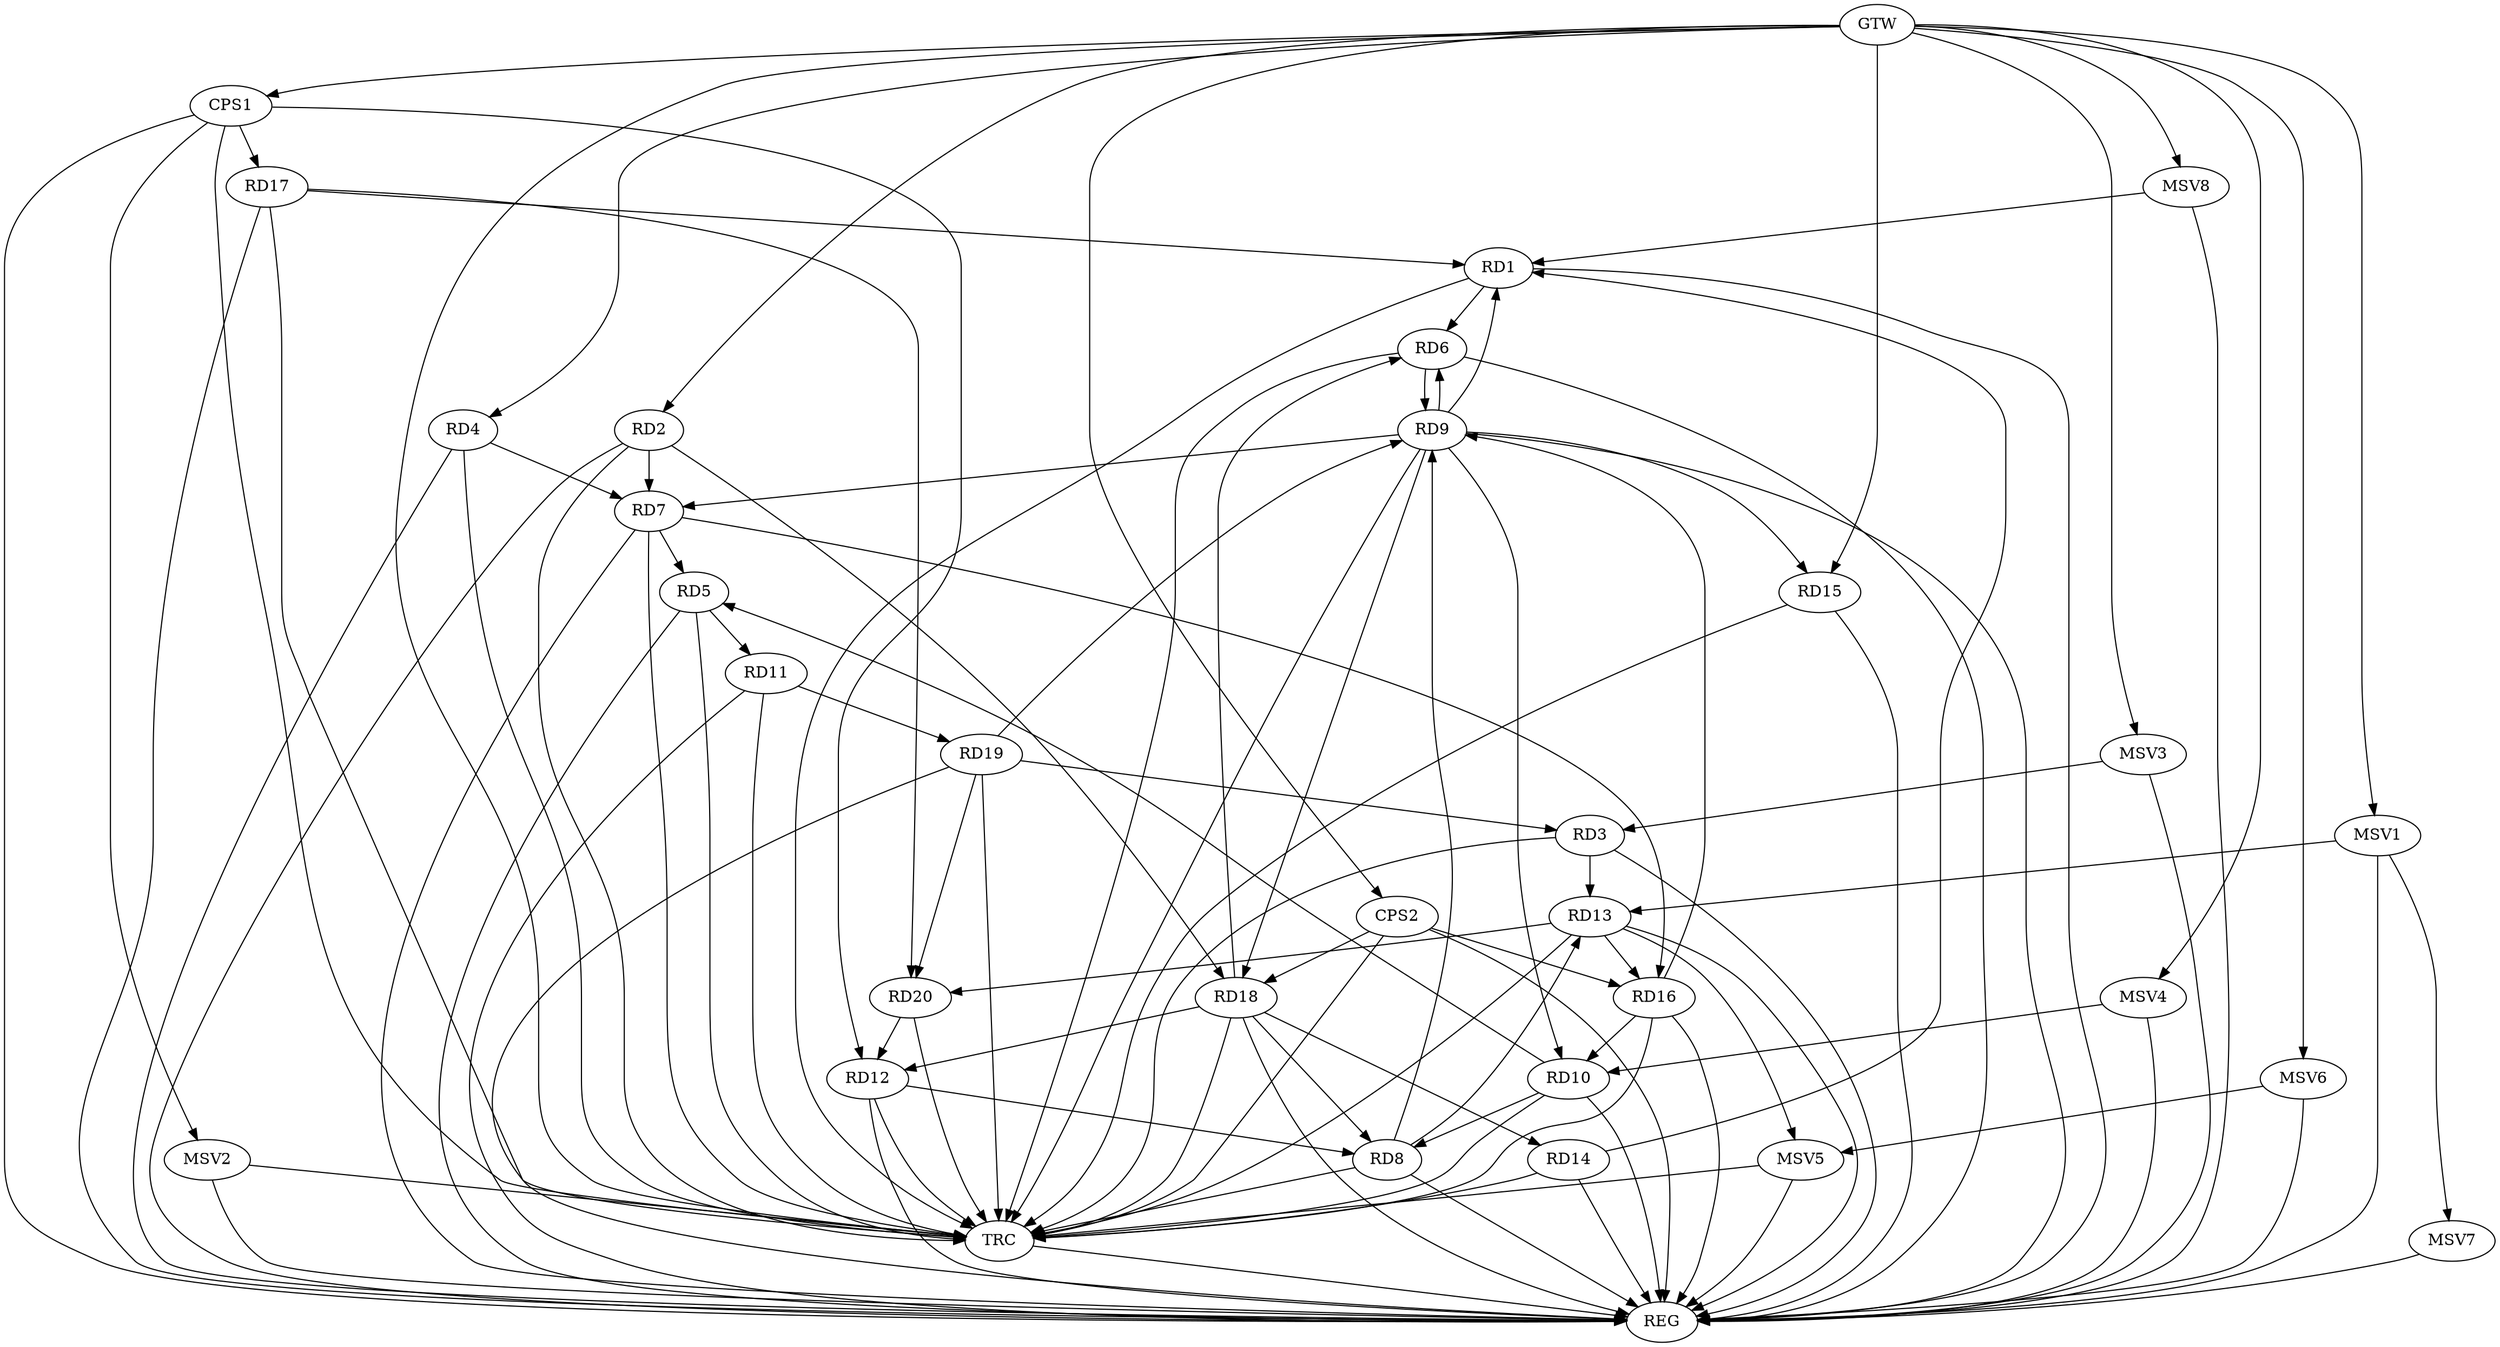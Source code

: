 strict digraph G {
  RD1 [ label="RD1" ];
  RD2 [ label="RD2" ];
  RD3 [ label="RD3" ];
  RD4 [ label="RD4" ];
  RD5 [ label="RD5" ];
  RD6 [ label="RD6" ];
  RD7 [ label="RD7" ];
  RD8 [ label="RD8" ];
  RD9 [ label="RD9" ];
  RD10 [ label="RD10" ];
  RD11 [ label="RD11" ];
  RD12 [ label="RD12" ];
  RD13 [ label="RD13" ];
  RD14 [ label="RD14" ];
  RD15 [ label="RD15" ];
  RD16 [ label="RD16" ];
  RD17 [ label="RD17" ];
  RD18 [ label="RD18" ];
  RD19 [ label="RD19" ];
  RD20 [ label="RD20" ];
  CPS1 [ label="CPS1" ];
  CPS2 [ label="CPS2" ];
  GTW [ label="GTW" ];
  REG [ label="REG" ];
  TRC [ label="TRC" ];
  MSV1 [ label="MSV1" ];
  MSV2 [ label="MSV2" ];
  MSV3 [ label="MSV3" ];
  MSV4 [ label="MSV4" ];
  MSV5 [ label="MSV5" ];
  MSV6 [ label="MSV6" ];
  MSV7 [ label="MSV7" ];
  MSV8 [ label="MSV8" ];
  RD1 -> RD6;
  RD9 -> RD1;
  RD14 -> RD1;
  RD17 -> RD1;
  RD2 -> RD7;
  RD2 -> RD18;
  RD3 -> RD13;
  RD19 -> RD3;
  RD4 -> RD7;
  RD7 -> RD5;
  RD10 -> RD5;
  RD5 -> RD11;
  RD6 -> RD9;
  RD9 -> RD6;
  RD18 -> RD6;
  RD9 -> RD7;
  RD7 -> RD16;
  RD8 -> RD9;
  RD10 -> RD8;
  RD12 -> RD8;
  RD8 -> RD13;
  RD18 -> RD8;
  RD9 -> RD10;
  RD16 -> RD9;
  RD19 -> RD9;
  RD16 -> RD10;
  RD11 -> RD19;
  RD18 -> RD12;
  RD20 -> RD12;
  RD13 -> RD16;
  RD13 -> RD20;
  RD18 -> RD14;
  RD17 -> RD20;
  RD19 -> RD20;
  CPS1 -> RD17;
  CPS1 -> RD12;
  CPS2 -> RD18;
  CPS2 -> RD16;
  GTW -> RD2;
  GTW -> RD4;
  GTW -> RD15;
  GTW -> CPS1;
  GTW -> CPS2;
  RD1 -> REG;
  RD2 -> REG;
  RD3 -> REG;
  RD4 -> REG;
  RD5 -> REG;
  RD6 -> REG;
  RD7 -> REG;
  RD8 -> REG;
  RD9 -> REG;
  RD10 -> REG;
  RD11 -> REG;
  RD12 -> REG;
  RD13 -> REG;
  RD14 -> REG;
  RD15 -> REG;
  RD16 -> REG;
  RD17 -> REG;
  RD18 -> REG;
  RD19 -> REG;
  CPS1 -> REG;
  CPS2 -> REG;
  RD1 -> TRC;
  RD2 -> TRC;
  RD3 -> TRC;
  RD4 -> TRC;
  RD5 -> TRC;
  RD6 -> TRC;
  RD7 -> TRC;
  RD8 -> TRC;
  RD9 -> TRC;
  RD10 -> TRC;
  RD11 -> TRC;
  RD12 -> TRC;
  RD13 -> TRC;
  RD14 -> TRC;
  RD15 -> TRC;
  RD16 -> TRC;
  RD17 -> TRC;
  RD18 -> TRC;
  RD19 -> TRC;
  RD20 -> TRC;
  CPS1 -> TRC;
  CPS2 -> TRC;
  GTW -> TRC;
  TRC -> REG;
  RD9 -> RD18;
  RD9 -> RD15;
  MSV1 -> RD13;
  GTW -> MSV1;
  MSV1 -> REG;
  CPS1 -> MSV2;
  MSV2 -> REG;
  MSV2 -> TRC;
  MSV3 -> RD3;
  GTW -> MSV3;
  MSV3 -> REG;
  MSV4 -> RD10;
  GTW -> MSV4;
  MSV4 -> REG;
  RD13 -> MSV5;
  MSV5 -> REG;
  MSV5 -> TRC;
  MSV6 -> MSV5;
  GTW -> MSV6;
  MSV6 -> REG;
  MSV1 -> MSV7;
  MSV7 -> REG;
  MSV8 -> RD1;
  GTW -> MSV8;
  MSV8 -> REG;
}
